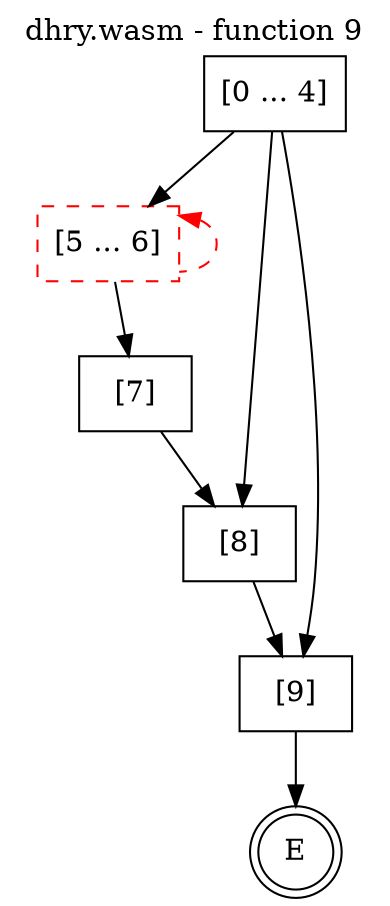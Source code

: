 digraph finite_state_machine {
    label = "dhry.wasm - function 9"
    labelloc =  t
    labelfontsize = 16
    labelfontcolor = black
    labelfontname = "Helvetica"
    node [shape = doublecircle]; E ;
    node [shape = box];
    node [shape=box, color=black, style=solid] 0[label="[0 ... 4]"]
    node [shape=box, color=red, style=dashed] 5[label="[5 ... 6]"]
    node [shape=box, color=black, style=solid] 7[label="[7]"]
    node [shape=box, color=black, style=solid] 8[label="[8]"]
    node [shape=box, color=black, style=solid] 9[label="[9]"]
    0 -> 5;
    0 -> 8;
    0 -> 9;
    5 -> 7;
    5 -> 5[style="dashed" color="red" dir=back];
    7 -> 8;
    8 -> 9;
    9 -> E;
}
